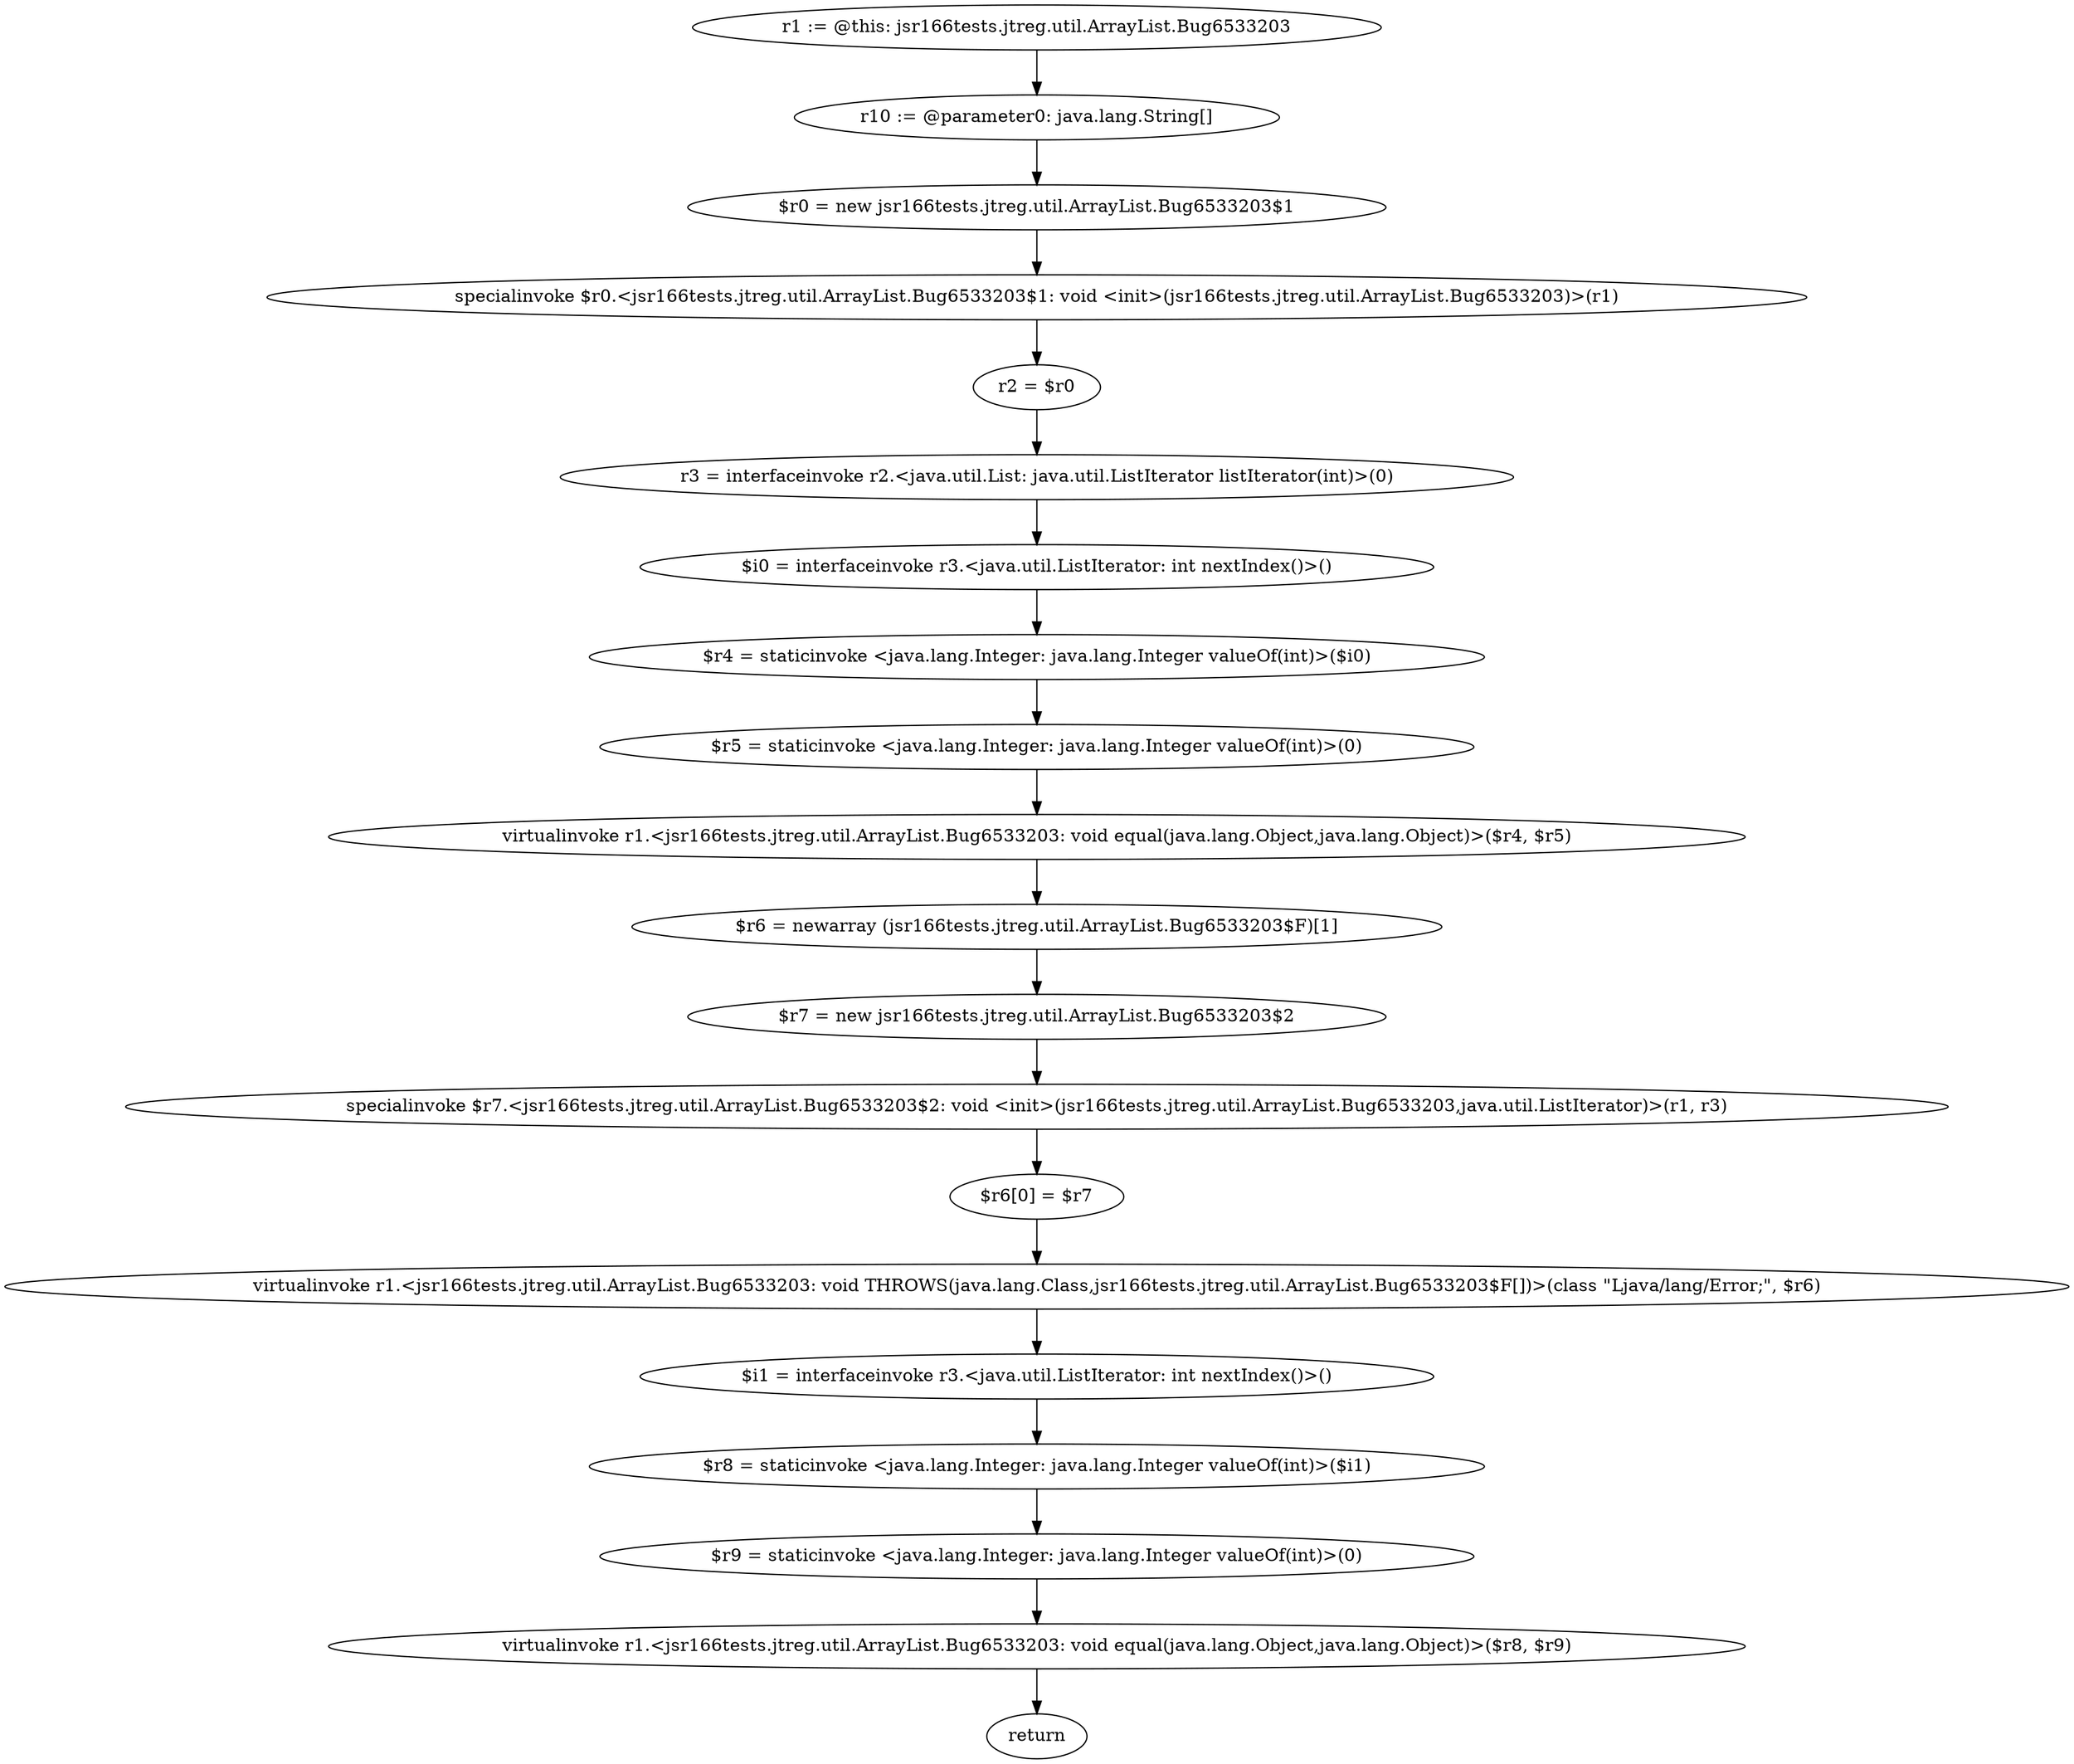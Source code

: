 digraph "unitGraph" {
    "r1 := @this: jsr166tests.jtreg.util.ArrayList.Bug6533203"
    "r10 := @parameter0: java.lang.String[]"
    "$r0 = new jsr166tests.jtreg.util.ArrayList.Bug6533203$1"
    "specialinvoke $r0.<jsr166tests.jtreg.util.ArrayList.Bug6533203$1: void <init>(jsr166tests.jtreg.util.ArrayList.Bug6533203)>(r1)"
    "r2 = $r0"
    "r3 = interfaceinvoke r2.<java.util.List: java.util.ListIterator listIterator(int)>(0)"
    "$i0 = interfaceinvoke r3.<java.util.ListIterator: int nextIndex()>()"
    "$r4 = staticinvoke <java.lang.Integer: java.lang.Integer valueOf(int)>($i0)"
    "$r5 = staticinvoke <java.lang.Integer: java.lang.Integer valueOf(int)>(0)"
    "virtualinvoke r1.<jsr166tests.jtreg.util.ArrayList.Bug6533203: void equal(java.lang.Object,java.lang.Object)>($r4, $r5)"
    "$r6 = newarray (jsr166tests.jtreg.util.ArrayList.Bug6533203$F)[1]"
    "$r7 = new jsr166tests.jtreg.util.ArrayList.Bug6533203$2"
    "specialinvoke $r7.<jsr166tests.jtreg.util.ArrayList.Bug6533203$2: void <init>(jsr166tests.jtreg.util.ArrayList.Bug6533203,java.util.ListIterator)>(r1, r3)"
    "$r6[0] = $r7"
    "virtualinvoke r1.<jsr166tests.jtreg.util.ArrayList.Bug6533203: void THROWS(java.lang.Class,jsr166tests.jtreg.util.ArrayList.Bug6533203$F[])>(class \"Ljava/lang/Error;\", $r6)"
    "$i1 = interfaceinvoke r3.<java.util.ListIterator: int nextIndex()>()"
    "$r8 = staticinvoke <java.lang.Integer: java.lang.Integer valueOf(int)>($i1)"
    "$r9 = staticinvoke <java.lang.Integer: java.lang.Integer valueOf(int)>(0)"
    "virtualinvoke r1.<jsr166tests.jtreg.util.ArrayList.Bug6533203: void equal(java.lang.Object,java.lang.Object)>($r8, $r9)"
    "return"
    "r1 := @this: jsr166tests.jtreg.util.ArrayList.Bug6533203"->"r10 := @parameter0: java.lang.String[]";
    "r10 := @parameter0: java.lang.String[]"->"$r0 = new jsr166tests.jtreg.util.ArrayList.Bug6533203$1";
    "$r0 = new jsr166tests.jtreg.util.ArrayList.Bug6533203$1"->"specialinvoke $r0.<jsr166tests.jtreg.util.ArrayList.Bug6533203$1: void <init>(jsr166tests.jtreg.util.ArrayList.Bug6533203)>(r1)";
    "specialinvoke $r0.<jsr166tests.jtreg.util.ArrayList.Bug6533203$1: void <init>(jsr166tests.jtreg.util.ArrayList.Bug6533203)>(r1)"->"r2 = $r0";
    "r2 = $r0"->"r3 = interfaceinvoke r2.<java.util.List: java.util.ListIterator listIterator(int)>(0)";
    "r3 = interfaceinvoke r2.<java.util.List: java.util.ListIterator listIterator(int)>(0)"->"$i0 = interfaceinvoke r3.<java.util.ListIterator: int nextIndex()>()";
    "$i0 = interfaceinvoke r3.<java.util.ListIterator: int nextIndex()>()"->"$r4 = staticinvoke <java.lang.Integer: java.lang.Integer valueOf(int)>($i0)";
    "$r4 = staticinvoke <java.lang.Integer: java.lang.Integer valueOf(int)>($i0)"->"$r5 = staticinvoke <java.lang.Integer: java.lang.Integer valueOf(int)>(0)";
    "$r5 = staticinvoke <java.lang.Integer: java.lang.Integer valueOf(int)>(0)"->"virtualinvoke r1.<jsr166tests.jtreg.util.ArrayList.Bug6533203: void equal(java.lang.Object,java.lang.Object)>($r4, $r5)";
    "virtualinvoke r1.<jsr166tests.jtreg.util.ArrayList.Bug6533203: void equal(java.lang.Object,java.lang.Object)>($r4, $r5)"->"$r6 = newarray (jsr166tests.jtreg.util.ArrayList.Bug6533203$F)[1]";
    "$r6 = newarray (jsr166tests.jtreg.util.ArrayList.Bug6533203$F)[1]"->"$r7 = new jsr166tests.jtreg.util.ArrayList.Bug6533203$2";
    "$r7 = new jsr166tests.jtreg.util.ArrayList.Bug6533203$2"->"specialinvoke $r7.<jsr166tests.jtreg.util.ArrayList.Bug6533203$2: void <init>(jsr166tests.jtreg.util.ArrayList.Bug6533203,java.util.ListIterator)>(r1, r3)";
    "specialinvoke $r7.<jsr166tests.jtreg.util.ArrayList.Bug6533203$2: void <init>(jsr166tests.jtreg.util.ArrayList.Bug6533203,java.util.ListIterator)>(r1, r3)"->"$r6[0] = $r7";
    "$r6[0] = $r7"->"virtualinvoke r1.<jsr166tests.jtreg.util.ArrayList.Bug6533203: void THROWS(java.lang.Class,jsr166tests.jtreg.util.ArrayList.Bug6533203$F[])>(class \"Ljava/lang/Error;\", $r6)";
    "virtualinvoke r1.<jsr166tests.jtreg.util.ArrayList.Bug6533203: void THROWS(java.lang.Class,jsr166tests.jtreg.util.ArrayList.Bug6533203$F[])>(class \"Ljava/lang/Error;\", $r6)"->"$i1 = interfaceinvoke r3.<java.util.ListIterator: int nextIndex()>()";
    "$i1 = interfaceinvoke r3.<java.util.ListIterator: int nextIndex()>()"->"$r8 = staticinvoke <java.lang.Integer: java.lang.Integer valueOf(int)>($i1)";
    "$r8 = staticinvoke <java.lang.Integer: java.lang.Integer valueOf(int)>($i1)"->"$r9 = staticinvoke <java.lang.Integer: java.lang.Integer valueOf(int)>(0)";
    "$r9 = staticinvoke <java.lang.Integer: java.lang.Integer valueOf(int)>(0)"->"virtualinvoke r1.<jsr166tests.jtreg.util.ArrayList.Bug6533203: void equal(java.lang.Object,java.lang.Object)>($r8, $r9)";
    "virtualinvoke r1.<jsr166tests.jtreg.util.ArrayList.Bug6533203: void equal(java.lang.Object,java.lang.Object)>($r8, $r9)"->"return";
}
